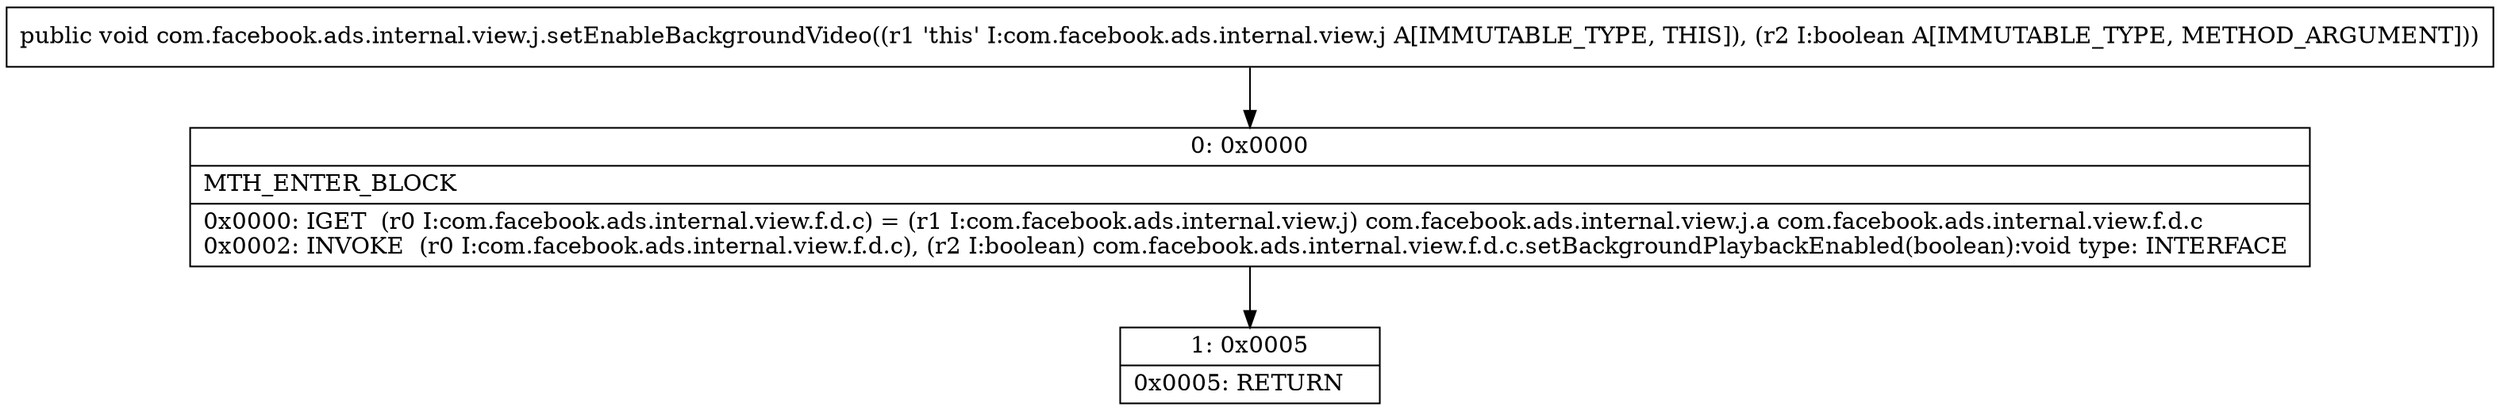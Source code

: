 digraph "CFG forcom.facebook.ads.internal.view.j.setEnableBackgroundVideo(Z)V" {
Node_0 [shape=record,label="{0\:\ 0x0000|MTH_ENTER_BLOCK\l|0x0000: IGET  (r0 I:com.facebook.ads.internal.view.f.d.c) = (r1 I:com.facebook.ads.internal.view.j) com.facebook.ads.internal.view.j.a com.facebook.ads.internal.view.f.d.c \l0x0002: INVOKE  (r0 I:com.facebook.ads.internal.view.f.d.c), (r2 I:boolean) com.facebook.ads.internal.view.f.d.c.setBackgroundPlaybackEnabled(boolean):void type: INTERFACE \l}"];
Node_1 [shape=record,label="{1\:\ 0x0005|0x0005: RETURN   \l}"];
MethodNode[shape=record,label="{public void com.facebook.ads.internal.view.j.setEnableBackgroundVideo((r1 'this' I:com.facebook.ads.internal.view.j A[IMMUTABLE_TYPE, THIS]), (r2 I:boolean A[IMMUTABLE_TYPE, METHOD_ARGUMENT])) }"];
MethodNode -> Node_0;
Node_0 -> Node_1;
}

